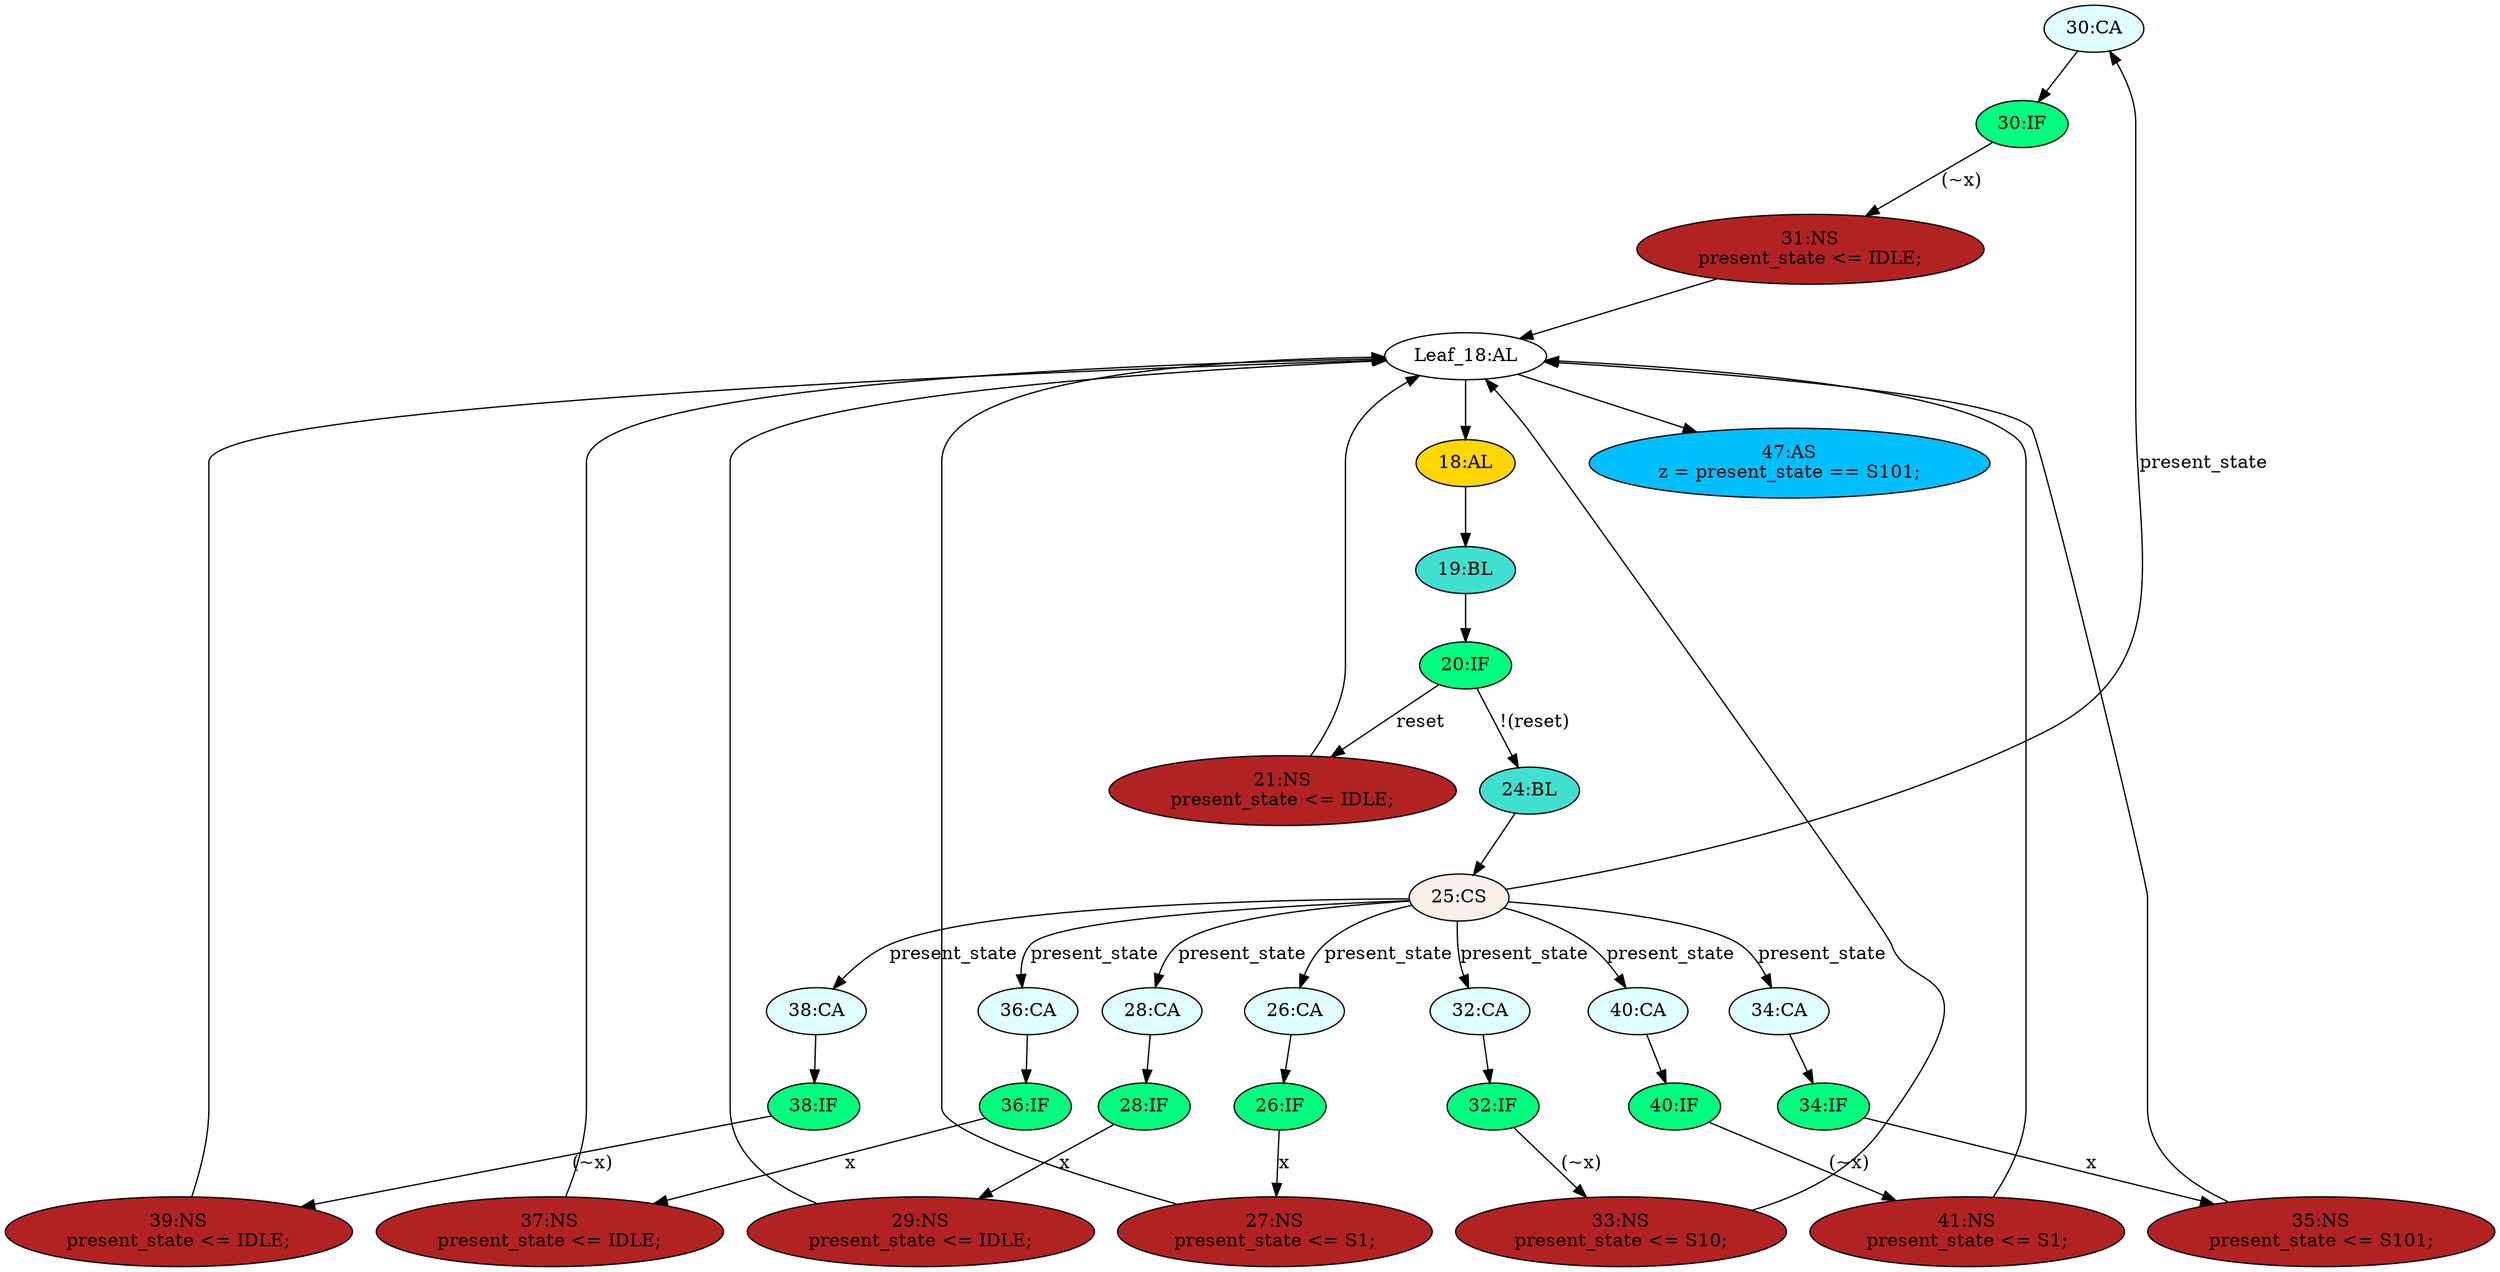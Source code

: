strict digraph "compose( ,  )" {
	node [label="\N"];
	"30:CA"	[ast="<pyverilog.vparser.ast.Case object at 0x7f1354326450>",
		fillcolor=lightcyan,
		label="30:CA",
		statements="[]",
		style=filled,
		typ=Case];
	"30:IF"	[ast="<pyverilog.vparser.ast.IfStatement object at 0x7f13543aa1d0>",
		fillcolor=springgreen,
		label="30:IF",
		statements="[]",
		style=filled,
		typ=IfStatement];
	"30:CA" -> "30:IF"	[cond="[]",
		lineno=None];
	"39:NS"	[ast="<pyverilog.vparser.ast.NonblockingSubstitution object at 0x7f1353f986d0>",
		fillcolor=firebrick,
		label="39:NS
present_state <= IDLE;",
		statements="[<pyverilog.vparser.ast.NonblockingSubstitution object at 0x7f1353f986d0>]",
		style=filled,
		typ=NonblockingSubstitution];
	"Leaf_18:AL"	[def_var="['present_state']",
		label="Leaf_18:AL"];
	"39:NS" -> "Leaf_18:AL"	[cond="[]",
		lineno=None];
	"47:AS"	[ast="<pyverilog.vparser.ast.Assign object at 0x7f1353f98510>",
		def_var="['z']",
		fillcolor=deepskyblue,
		label="47:AS
z = present_state == S101;",
		statements="[]",
		style=filled,
		typ=Assign,
		use_var="['present_state']"];
	"Leaf_18:AL" -> "47:AS";
	"18:AL"	[ast="<pyverilog.vparser.ast.Always object at 0x7f135469ee10>",
		clk_sens=True,
		fillcolor=gold,
		label="18:AL",
		sens="['clk']",
		statements="[]",
		style=filled,
		typ=Always,
		use_var="['reset', 'x', 'present_state']"];
	"Leaf_18:AL" -> "18:AL";
	"28:IF"	[ast="<pyverilog.vparser.ast.IfStatement object at 0x7f1354326090>",
		fillcolor=springgreen,
		label="28:IF",
		statements="[]",
		style=filled,
		typ=IfStatement];
	"29:NS"	[ast="<pyverilog.vparser.ast.NonblockingSubstitution object at 0x7f1354741610>",
		fillcolor=firebrick,
		label="29:NS
present_state <= IDLE;",
		statements="[<pyverilog.vparser.ast.NonblockingSubstitution object at 0x7f1354741610>]",
		style=filled,
		typ=NonblockingSubstitution];
	"28:IF" -> "29:NS"	[cond="['x']",
		label=x,
		lineno=28];
	"37:NS"	[ast="<pyverilog.vparser.ast.NonblockingSubstitution object at 0x7f1353f98390>",
		fillcolor=firebrick,
		label="37:NS
present_state <= IDLE;",
		statements="[<pyverilog.vparser.ast.NonblockingSubstitution object at 0x7f1353f98390>]",
		style=filled,
		typ=NonblockingSubstitution];
	"37:NS" -> "Leaf_18:AL"	[cond="[]",
		lineno=None];
	"31:NS"	[ast="<pyverilog.vparser.ast.NonblockingSubstitution object at 0x7f13543aaf90>",
		fillcolor=firebrick,
		label="31:NS
present_state <= IDLE;",
		statements="[<pyverilog.vparser.ast.NonblockingSubstitution object at 0x7f13543aaf90>]",
		style=filled,
		typ=NonblockingSubstitution];
	"31:NS" -> "Leaf_18:AL"	[cond="[]",
		lineno=None];
	"33:NS"	[ast="<pyverilog.vparser.ast.NonblockingSubstitution object at 0x7f1353f98cd0>",
		fillcolor=firebrick,
		label="33:NS
present_state <= S10;",
		statements="[<pyverilog.vparser.ast.NonblockingSubstitution object at 0x7f1353f98cd0>]",
		style=filled,
		typ=NonblockingSubstitution];
	"33:NS" -> "Leaf_18:AL"	[cond="[]",
		lineno=None];
	"19:BL"	[ast="<pyverilog.vparser.ast.Block object at 0x7f1354323610>",
		fillcolor=turquoise,
		label="19:BL",
		statements="[]",
		style=filled,
		typ=Block];
	"18:AL" -> "19:BL"	[cond="[]",
		lineno=None];
	"30:IF" -> "31:NS"	[cond="['x']",
		label="(~x)",
		lineno=30];
	"20:IF"	[ast="<pyverilog.vparser.ast.IfStatement object at 0x7f13542ce4d0>",
		fillcolor=springgreen,
		label="20:IF",
		statements="[]",
		style=filled,
		typ=IfStatement];
	"19:BL" -> "20:IF"	[cond="[]",
		lineno=None];
	"28:CA"	[ast="<pyverilog.vparser.ast.Case object at 0x7f1354326150>",
		fillcolor=lightcyan,
		label="28:CA",
		statements="[]",
		style=filled,
		typ=Case];
	"28:CA" -> "28:IF"	[cond="[]",
		lineno=None];
	"24:BL"	[ast="<pyverilog.vparser.ast.Block object at 0x7f1354331150>",
		fillcolor=turquoise,
		label="24:BL",
		statements="[]",
		style=filled,
		typ=Block];
	"20:IF" -> "24:BL"	[cond="['reset']",
		label="!(reset)",
		lineno=20];
	"21:NS"	[ast="<pyverilog.vparser.ast.NonblockingSubstitution object at 0x7f13542cecd0>",
		fillcolor=firebrick,
		label="21:NS
present_state <= IDLE;",
		statements="[<pyverilog.vparser.ast.NonblockingSubstitution object at 0x7f13542cecd0>]",
		style=filled,
		typ=NonblockingSubstitution];
	"20:IF" -> "21:NS"	[cond="['reset']",
		label=reset,
		lineno=20];
	"36:CA"	[ast="<pyverilog.vparser.ast.Case object at 0x7f1353f984d0>",
		fillcolor=lightcyan,
		label="36:CA",
		statements="[]",
		style=filled,
		typ=Case];
	"36:IF"	[ast="<pyverilog.vparser.ast.IfStatement object at 0x7f1353f98fd0>",
		fillcolor=springgreen,
		label="36:IF",
		statements="[]",
		style=filled,
		typ=IfStatement];
	"36:CA" -> "36:IF"	[cond="[]",
		lineno=None];
	"38:IF"	[ast="<pyverilog.vparser.ast.IfStatement object at 0x7f1353f98f50>",
		fillcolor=springgreen,
		label="38:IF",
		statements="[]",
		style=filled,
		typ=IfStatement];
	"38:IF" -> "39:NS"	[cond="['x']",
		label="(~x)",
		lineno=38];
	"36:IF" -> "37:NS"	[cond="['x']",
		label=x,
		lineno=36];
	"35:NS"	[ast="<pyverilog.vparser.ast.NonblockingSubstitution object at 0x7f1353f98990>",
		fillcolor=firebrick,
		label="35:NS
present_state <= S101;",
		statements="[<pyverilog.vparser.ast.NonblockingSubstitution object at 0x7f1353f98990>]",
		style=filled,
		typ=NonblockingSubstitution];
	"35:NS" -> "Leaf_18:AL"	[cond="[]",
		lineno=None];
	"25:CS"	[ast="<pyverilog.vparser.ast.CaseStatement object at 0x7f1353f98a90>",
		fillcolor=linen,
		label="25:CS",
		statements="[]",
		style=filled,
		typ=CaseStatement];
	"24:BL" -> "25:CS"	[cond="[]",
		lineno=None];
	"32:CA"	[ast="<pyverilog.vparser.ast.Case object at 0x7f13543aad90>",
		fillcolor=lightcyan,
		label="32:CA",
		statements="[]",
		style=filled,
		typ=Case];
	"32:IF"	[ast="<pyverilog.vparser.ast.IfStatement object at 0x7f1353f98b10>",
		fillcolor=springgreen,
		label="32:IF",
		statements="[]",
		style=filled,
		typ=IfStatement];
	"32:CA" -> "32:IF"	[cond="[]",
		lineno=None];
	"26:IF"	[ast="<pyverilog.vparser.ast.IfStatement object at 0x7f1354326650>",
		fillcolor=springgreen,
		label="26:IF",
		statements="[]",
		style=filled,
		typ=IfStatement];
	"27:NS"	[ast="<pyverilog.vparser.ast.NonblockingSubstitution object at 0x7f1354326950>",
		fillcolor=firebrick,
		label="27:NS
present_state <= S1;",
		statements="[<pyverilog.vparser.ast.NonblockingSubstitution object at 0x7f1354326950>]",
		style=filled,
		typ=NonblockingSubstitution];
	"26:IF" -> "27:NS"	[cond="['x']",
		label=x,
		lineno=26];
	"29:NS" -> "Leaf_18:AL"	[cond="[]",
		lineno=None];
	"34:CA"	[ast="<pyverilog.vparser.ast.Case object at 0x7f1353f98c90>",
		fillcolor=lightcyan,
		label="34:CA",
		statements="[]",
		style=filled,
		typ=Case];
	"34:IF"	[ast="<pyverilog.vparser.ast.IfStatement object at 0x7f1353f98810>",
		fillcolor=springgreen,
		label="34:IF",
		statements="[]",
		style=filled,
		typ=IfStatement];
	"34:CA" -> "34:IF"	[cond="[]",
		lineno=None];
	"27:NS" -> "Leaf_18:AL"	[cond="[]",
		lineno=None];
	"40:IF"	[ast="<pyverilog.vparser.ast.IfStatement object at 0x7f1353f98f90>",
		fillcolor=springgreen,
		label="40:IF",
		statements="[]",
		style=filled,
		typ=IfStatement];
	"41:NS"	[ast="<pyverilog.vparser.ast.NonblockingSubstitution object at 0x7f1353f98c50>",
		fillcolor=firebrick,
		label="41:NS
present_state <= S1;",
		statements="[<pyverilog.vparser.ast.NonblockingSubstitution object at 0x7f1353f98c50>]",
		style=filled,
		typ=NonblockingSubstitution];
	"40:IF" -> "41:NS"	[cond="['x']",
		label="(~x)",
		lineno=40];
	"38:CA"	[ast="<pyverilog.vparser.ast.Case object at 0x7f1353f989d0>",
		fillcolor=lightcyan,
		label="38:CA",
		statements="[]",
		style=filled,
		typ=Case];
	"38:CA" -> "38:IF"	[cond="[]",
		lineno=None];
	"26:CA"	[ast="<pyverilog.vparser.ast.Case object at 0x7f1354331050>",
		fillcolor=lightcyan,
		label="26:CA",
		statements="[]",
		style=filled,
		typ=Case];
	"26:CA" -> "26:IF"	[cond="[]",
		lineno=None];
	"32:IF" -> "33:NS"	[cond="['x']",
		label="(~x)",
		lineno=32];
	"40:CA"	[ast="<pyverilog.vparser.ast.Case object at 0x7f1353f98490>",
		fillcolor=lightcyan,
		label="40:CA",
		statements="[]",
		style=filled,
		typ=Case];
	"40:CA" -> "40:IF"	[cond="[]",
		lineno=None];
	"25:CS" -> "30:CA"	[cond="['present_state']",
		label=present_state,
		lineno=25];
	"25:CS" -> "28:CA"	[cond="['present_state']",
		label=present_state,
		lineno=25];
	"25:CS" -> "36:CA"	[cond="['present_state']",
		label=present_state,
		lineno=25];
	"25:CS" -> "32:CA"	[cond="['present_state']",
		label=present_state,
		lineno=25];
	"25:CS" -> "34:CA"	[cond="['present_state']",
		label=present_state,
		lineno=25];
	"25:CS" -> "38:CA"	[cond="['present_state']",
		label=present_state,
		lineno=25];
	"25:CS" -> "26:CA"	[cond="['present_state']",
		label=present_state,
		lineno=25];
	"25:CS" -> "40:CA"	[cond="['present_state']",
		label=present_state,
		lineno=25];
	"34:IF" -> "35:NS"	[cond="['x']",
		label=x,
		lineno=34];
	"41:NS" -> "Leaf_18:AL"	[cond="[]",
		lineno=None];
	"21:NS" -> "Leaf_18:AL"	[cond="[]",
		lineno=None];
}

